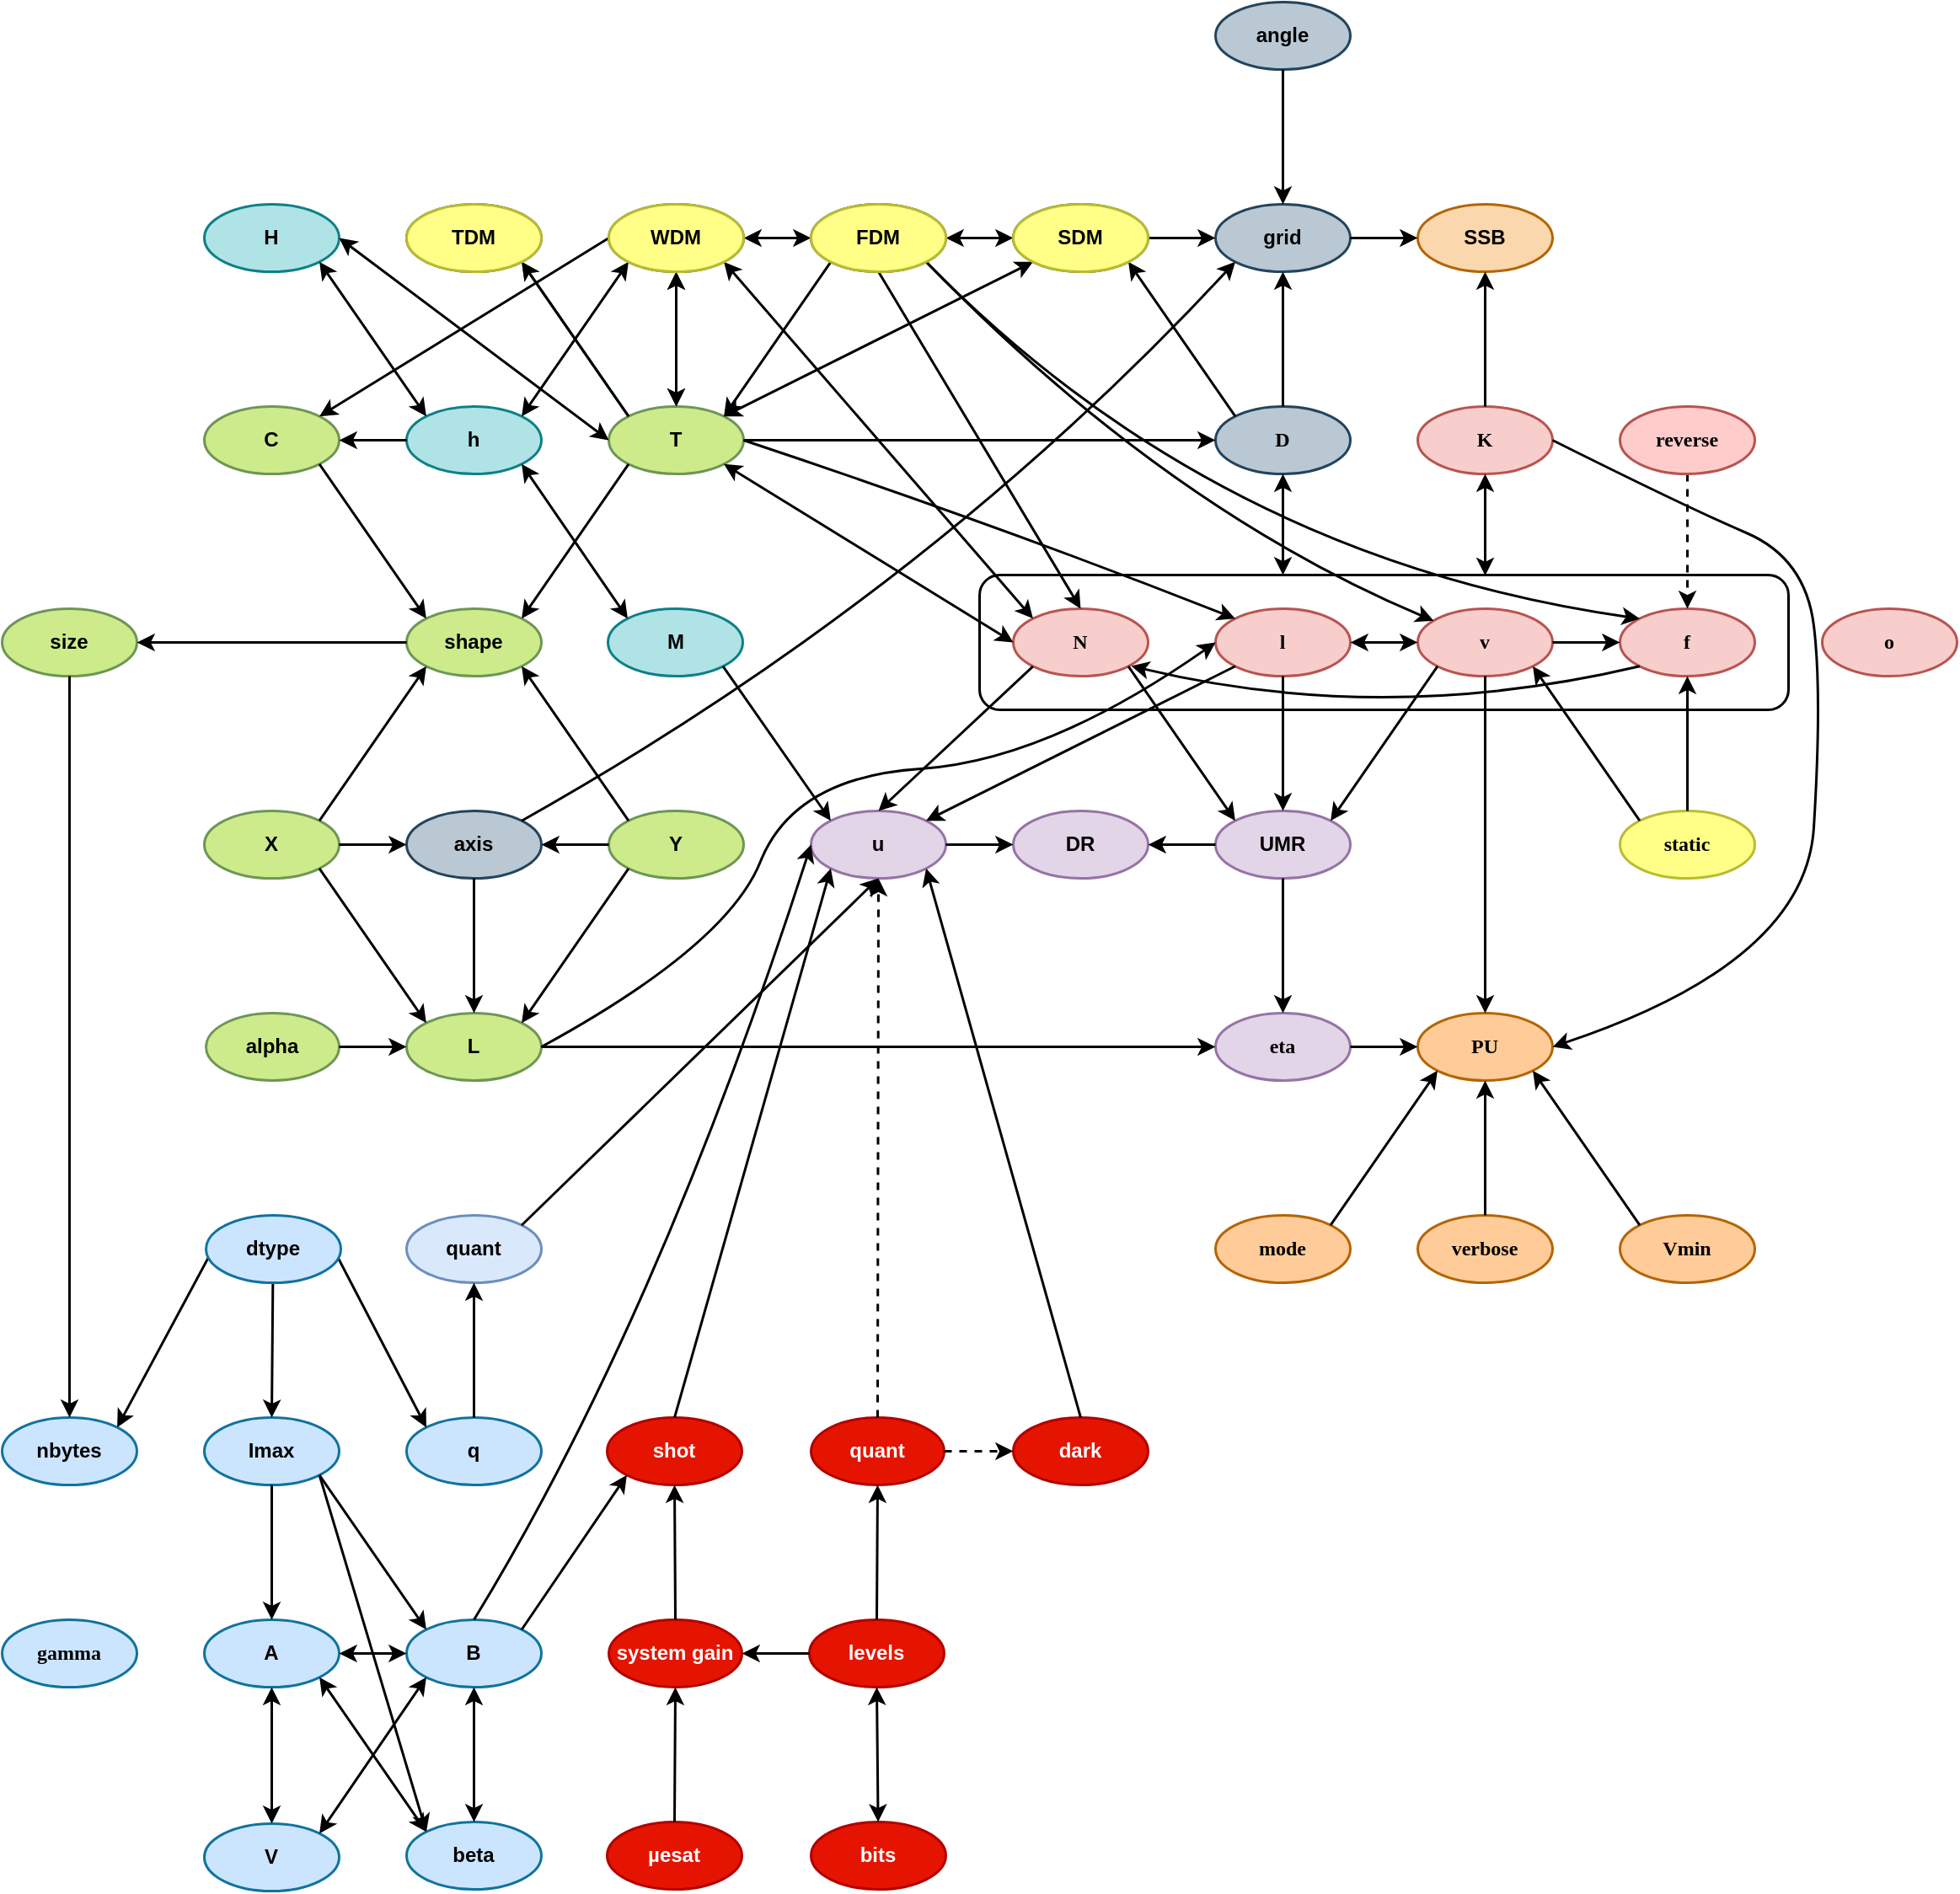 <mxfile version="20.8.16" type="device"><diagram name="Page-1" id="42789a77-a242-8287-6e28-9cd8cfd52e62"><mxGraphModel dx="2060" dy="1190" grid="1" gridSize="10" guides="1" tooltips="1" connect="1" arrows="1" fold="1" page="1" pageScale="1" pageWidth="1169" pageHeight="827" background="#FFFFFF" math="0" shadow="0"><root><mxCell id="0"/><mxCell id="1" parent="0"/><mxCell id="Fuf8ZG8SZwSjGpJqajnA-6" value="" style="rounded=1;whiteSpace=wrap;html=1;labelBackgroundColor=default;strokeWidth=1.5;" parent="1" vertex="1"><mxGeometry x="620" y="380" width="480" height="80" as="geometry"/></mxCell><mxCell id="1ea317790d2ca983-6" value="&lt;span&gt;o&lt;/span&gt;" style="ellipse;whiteSpace=wrap;html=1;rounded=0;shadow=0;comic=0;labelBackgroundColor=none;strokeWidth=1.5;fontFamily=Verdana;fontSize=12;align=center;fontStyle=1;fillColor=#f8cecc;strokeColor=#b85450;labelBorderColor=none;" parent="1" vertex="1"><mxGeometry x="1120" y="400" width="80" height="40" as="geometry"/></mxCell><mxCell id="1ea317790d2ca983-1" value="N" style="ellipse;whiteSpace=wrap;html=1;rounded=0;shadow=0;comic=0;labelBackgroundColor=none;strokeWidth=1.5;fontFamily=Verdana;fontSize=12;align=center;fontStyle=1;fillColor=#f8cecc;strokeColor=#b85450;labelBorderColor=none;" parent="1" vertex="1"><mxGeometry x="640" y="400" width="80" height="40" as="geometry"/></mxCell><mxCell id="1ea317790d2ca983-2" value="&lt;span&gt;K&lt;/span&gt;" style="ellipse;whiteSpace=wrap;html=1;rounded=0;shadow=0;comic=0;labelBackgroundColor=none;strokeWidth=1.5;fontFamily=Verdana;fontSize=12;align=center;fontStyle=1;fillColor=#f8cecc;strokeColor=#b85450;labelBorderColor=none;" parent="1" vertex="1"><mxGeometry x="880" y="280" width="80" height="40" as="geometry"/></mxCell><mxCell id="1ea317790d2ca983-3" value="&lt;span&gt;l&lt;/span&gt;" style="ellipse;whiteSpace=wrap;html=1;rounded=0;shadow=0;comic=0;labelBackgroundColor=none;strokeWidth=1.5;fontFamily=Verdana;fontSize=12;align=center;fontStyle=1;fillColor=#f8cecc;strokeColor=#b85450;labelBorderColor=none;" parent="1" vertex="1"><mxGeometry x="760" y="400" width="80" height="40" as="geometry"/></mxCell><mxCell id="1ea317790d2ca983-4" value="&lt;span&gt;v&lt;/span&gt;" style="ellipse;whiteSpace=wrap;html=1;rounded=0;shadow=0;comic=0;labelBackgroundColor=none;strokeWidth=1.5;fontFamily=Verdana;fontSize=12;align=center;fontStyle=1;fillColor=#f8cecc;strokeColor=#b85450;labelBorderColor=none;" parent="1" vertex="1"><mxGeometry x="880" y="400" width="80" height="40" as="geometry"/></mxCell><mxCell id="1ea317790d2ca983-5" value="&lt;span&gt;f&lt;/span&gt;" style="ellipse;whiteSpace=wrap;html=1;rounded=0;shadow=0;comic=0;labelBackgroundColor=none;strokeWidth=1.5;fontFamily=Verdana;fontSize=12;align=center;fontStyle=1;fillColor=#f8cecc;strokeColor=#b85450;labelBorderColor=none;" parent="1" vertex="1"><mxGeometry x="1000" y="400" width="80" height="40" as="geometry"/></mxCell><mxCell id="1ea317790d2ca983-7" value="&lt;span&gt;D&lt;/span&gt;" style="ellipse;whiteSpace=wrap;html=1;rounded=0;shadow=0;comic=0;labelBackgroundColor=none;strokeWidth=1.5;fontFamily=Verdana;fontSize=12;align=center;fontStyle=1;fillColor=#bac8d3;strokeColor=#23445D;labelBorderColor=none;" parent="1" vertex="1"><mxGeometry x="760" y="280" width="80" height="40" as="geometry"/></mxCell><mxCell id="1ea317790d2ca983-8" value="eta" style="ellipse;whiteSpace=wrap;html=1;rounded=0;shadow=0;comic=0;labelBackgroundColor=none;strokeWidth=1.5;fontFamily=Verdana;fontSize=12;align=center;fontStyle=1;fillColor=#e1d5e7;strokeColor=#9673a6;labelBorderColor=none;" parent="1" vertex="1"><mxGeometry x="760" y="640" width="80" height="40" as="geometry"/></mxCell><mxCell id="1ea317790d2ca983-10" value="&lt;span&gt;static&lt;/span&gt;" style="ellipse;whiteSpace=wrap;html=1;rounded=0;shadow=0;comic=0;labelBackgroundColor=none;strokeWidth=1.5;fontFamily=Verdana;fontSize=12;align=center;fontStyle=1;fillColor=#ffff88;strokeColor=#B8BD31;labelBorderColor=none;" parent="1" vertex="1"><mxGeometry x="1000" y="520" width="80" height="40" as="geometry"/></mxCell><mxCell id="1ea317790d2ca983-11" value="&lt;span&gt;PU&lt;br&gt;&lt;/span&gt;" style="ellipse;whiteSpace=wrap;html=1;rounded=0;shadow=0;comic=0;labelBackgroundColor=none;strokeWidth=1.5;fontFamily=Verdana;fontSize=12;align=center;fontStyle=1;fillColor=#ffcc99;strokeColor=#B46504;labelBorderColor=none;" parent="1" vertex="1"><mxGeometry x="880" y="640" width="80" height="40" as="geometry"/></mxCell><mxCell id="fu6DnhhA0FLCa2TkjUO7-2" value="UMR" style="ellipse;whiteSpace=wrap;html=1;fontStyle=1;fillColor=#e1d5e7;strokeColor=#9673a6;shadow=0;strokeWidth=1.5;labelBorderColor=none;" parent="1" vertex="1"><mxGeometry x="760" y="520" width="80" height="40" as="geometry"/></mxCell><mxCell id="fu6DnhhA0FLCa2TkjUO7-15" value="" style="endArrow=classic;html=1;rounded=1;exitX=0;exitY=1;exitDx=0;exitDy=0;entryX=1;entryY=0;entryDx=0;entryDy=0;fontStyle=1;shadow=0;strokeWidth=1.5;labelBorderColor=none;" parent="1" source="1ea317790d2ca983-4" target="fu6DnhhA0FLCa2TkjUO7-2" edge="1"><mxGeometry width="50" height="50" relative="1" as="geometry"><mxPoint x="950" y="460" as="sourcePoint"/><mxPoint x="1000" y="410" as="targetPoint"/></mxGeometry></mxCell><mxCell id="fu6DnhhA0FLCa2TkjUO7-16" value="" style="endArrow=classic;html=1;rounded=1;exitX=0.5;exitY=1;exitDx=0;exitDy=0;entryX=0.5;entryY=0;entryDx=0;entryDy=0;fontStyle=1;shadow=0;strokeWidth=1.5;labelBorderColor=none;" parent="1" source="1ea317790d2ca983-3" target="fu6DnhhA0FLCa2TkjUO7-2" edge="1"><mxGeometry width="50" height="50" relative="1" as="geometry"><mxPoint x="950" y="460" as="sourcePoint"/><mxPoint x="1000" y="410" as="targetPoint"/></mxGeometry></mxCell><mxCell id="fu6DnhhA0FLCa2TkjUO7-17" value="" style="endArrow=classic;html=1;rounded=1;exitX=1;exitY=1;exitDx=0;exitDy=0;entryX=0;entryY=0;entryDx=0;entryDy=0;fontStyle=1;shadow=0;strokeWidth=1.5;labelBorderColor=none;" parent="1" source="1ea317790d2ca983-1" target="fu6DnhhA0FLCa2TkjUO7-2" edge="1"><mxGeometry width="50" height="50" relative="1" as="geometry"><mxPoint x="950" y="460" as="sourcePoint"/><mxPoint x="1000" y="410" as="targetPoint"/></mxGeometry></mxCell><mxCell id="fu6DnhhA0FLCa2TkjUO7-18" value="" style="endArrow=classic;html=1;rounded=1;exitX=0.5;exitY=1;exitDx=0;exitDy=0;fontStyle=1;shadow=0;strokeWidth=1.5;labelBorderColor=none;" parent="1" source="fu6DnhhA0FLCa2TkjUO7-2" target="1ea317790d2ca983-8" edge="1"><mxGeometry width="50" height="50" relative="1" as="geometry"><mxPoint x="950" y="460" as="sourcePoint"/><mxPoint x="1000" y="410" as="targetPoint"/></mxGeometry></mxCell><mxCell id="fu6DnhhA0FLCa2TkjUO7-19" value="" style="endArrow=classic;html=1;rounded=1;exitX=0.5;exitY=1;exitDx=0;exitDy=0;entryX=0.5;entryY=0;entryDx=0;entryDy=0;fontStyle=1;shadow=0;strokeWidth=1.5;labelBorderColor=none;" parent="1" source="1ea317790d2ca983-4" target="1ea317790d2ca983-11" edge="1"><mxGeometry width="50" height="50" relative="1" as="geometry"><mxPoint x="950" y="460" as="sourcePoint"/><mxPoint x="1000" y="410" as="targetPoint"/></mxGeometry></mxCell><mxCell id="fu6DnhhA0FLCa2TkjUO7-20" value="" style="endArrow=classic;html=1;rounded=1;exitX=1;exitY=0.5;exitDx=0;exitDy=0;entryX=0;entryY=0.5;entryDx=0;entryDy=0;fontStyle=1;shadow=0;strokeWidth=1.5;labelBorderColor=none;" parent="1" source="1ea317790d2ca983-8" target="1ea317790d2ca983-11" edge="1"><mxGeometry width="50" height="50" relative="1" as="geometry"><mxPoint x="950" y="460" as="sourcePoint"/><mxPoint x="1000" y="410" as="targetPoint"/></mxGeometry></mxCell><mxCell id="fu6DnhhA0FLCa2TkjUO7-21" value="" style="endArrow=classic;startArrow=classic;html=1;rounded=1;exitX=1;exitY=0.5;exitDx=0;exitDy=0;fontStyle=1;shadow=0;strokeWidth=1.5;labelBorderColor=none;" parent="1" source="1ea317790d2ca983-3" edge="1"><mxGeometry width="50" height="50" relative="1" as="geometry"><mxPoint x="950" y="460" as="sourcePoint"/><mxPoint x="880" y="420" as="targetPoint"/></mxGeometry></mxCell><mxCell id="fu6DnhhA0FLCa2TkjUO7-22" value="" style="endArrow=classic;html=1;rounded=1;exitX=1;exitY=0.5;exitDx=0;exitDy=0;entryX=0;entryY=0.5;entryDx=0;entryDy=0;fontStyle=1;shadow=0;strokeWidth=1.5;labelBorderColor=none;" parent="1" source="1ea317790d2ca983-4" target="1ea317790d2ca983-5" edge="1"><mxGeometry width="50" height="50" relative="1" as="geometry"><mxPoint x="1010" y="590" as="sourcePoint"/><mxPoint x="1000" y="410" as="targetPoint"/></mxGeometry></mxCell><mxCell id="fu6DnhhA0FLCa2TkjUO7-24" value="" style="endArrow=classic;html=1;rounded=1;entryX=0.5;entryY=0;entryDx=0;entryDy=0;exitX=0.5;exitY=1;exitDx=0;exitDy=0;dashed=1;fontStyle=1;shadow=0;strokeWidth=1.5;labelBorderColor=none;" parent="1" target="1ea317790d2ca983-5" edge="1"><mxGeometry width="50" height="50" relative="1" as="geometry"><mxPoint x="1040" y="320" as="sourcePoint"/><mxPoint x="1000" y="410" as="targetPoint"/></mxGeometry></mxCell><mxCell id="fu6DnhhA0FLCa2TkjUO7-25" value="" style="endArrow=classic;html=1;rounded=1;entryX=1;entryY=1;entryDx=0;entryDy=0;exitX=0;exitY=0;exitDx=0;exitDy=0;fontStyle=1;shadow=0;strokeWidth=1.5;labelBorderColor=none;" parent="1" source="1ea317790d2ca983-10" target="1ea317790d2ca983-4" edge="1"><mxGeometry width="50" height="50" relative="1" as="geometry"><mxPoint x="980" y="520" as="sourcePoint"/><mxPoint x="1000" y="410" as="targetPoint"/></mxGeometry></mxCell><mxCell id="fu6DnhhA0FLCa2TkjUO7-26" value="" style="endArrow=classic;html=1;rounded=1;exitX=0.5;exitY=0;exitDx=0;exitDy=0;entryX=0.5;entryY=1;entryDx=0;entryDy=0;fontStyle=1;shadow=0;strokeWidth=1.5;labelBorderColor=none;" parent="1" source="1ea317790d2ca983-10" target="1ea317790d2ca983-5" edge="1"><mxGeometry width="50" height="50" relative="1" as="geometry"><mxPoint x="950" y="460" as="sourcePoint"/><mxPoint x="1000" y="410" as="targetPoint"/></mxGeometry></mxCell><mxCell id="fu6DnhhA0FLCa2TkjUO7-28" value="SSB" style="ellipse;whiteSpace=wrap;html=1;fontStyle=1;fillColor=#fad7ac;strokeColor=#b46504;shadow=0;strokeWidth=1.5;labelBorderColor=none;" parent="1" vertex="1"><mxGeometry x="880" y="160" width="80" height="40" as="geometry"/></mxCell><mxCell id="fu6DnhhA0FLCa2TkjUO7-29" value="grid" style="ellipse;whiteSpace=wrap;html=1;fontStyle=1;fillColor=#bac8d3;strokeColor=#23445D;shadow=0;strokeWidth=1.5;labelBorderColor=none;" parent="1" vertex="1"><mxGeometry x="760" y="160" width="80" height="40" as="geometry"/></mxCell><mxCell id="fu6DnhhA0FLCa2TkjUO7-30" value="" style="endArrow=classic;html=1;curved=1;exitX=1;exitY=0.5;exitDx=0;exitDy=0;entryX=0;entryY=0.5;entryDx=0;entryDy=0;fontStyle=1;shadow=0;strokeWidth=1.5;labelBorderColor=none;" parent="1" source="fu6DnhhA0FLCa2TkjUO7-29" target="fu6DnhhA0FLCa2TkjUO7-28" edge="1"><mxGeometry width="50" height="50" relative="1" as="geometry"><mxPoint x="950" y="380" as="sourcePoint"/><mxPoint x="1000" y="330" as="targetPoint"/></mxGeometry></mxCell><mxCell id="fu6DnhhA0FLCa2TkjUO7-31" value="" style="endArrow=classic;html=1;curved=1;exitX=0.5;exitY=0;exitDx=0;exitDy=0;entryX=0.5;entryY=1;entryDx=0;entryDy=0;fontStyle=1;shadow=0;strokeWidth=1.5;labelBorderColor=none;" parent="1" source="1ea317790d2ca983-2" target="fu6DnhhA0FLCa2TkjUO7-28" edge="1"><mxGeometry width="50" height="50" relative="1" as="geometry"><mxPoint x="950" y="380" as="sourcePoint"/><mxPoint x="1000" y="330" as="targetPoint"/></mxGeometry></mxCell><mxCell id="fu6DnhhA0FLCa2TkjUO7-32" value="" style="endArrow=classic;html=1;curved=1;exitX=0.5;exitY=0;exitDx=0;exitDy=0;fontStyle=1;shadow=0;strokeWidth=1.5;labelBorderColor=none;" parent="1" source="1ea317790d2ca983-7" target="fu6DnhhA0FLCa2TkjUO7-29" edge="1"><mxGeometry width="50" height="50" relative="1" as="geometry"><mxPoint x="950" y="380" as="sourcePoint"/><mxPoint x="1000" y="330" as="targetPoint"/></mxGeometry></mxCell><mxCell id="fu6DnhhA0FLCa2TkjUO7-33" value="angle" style="ellipse;whiteSpace=wrap;html=1;fontStyle=1;fillColor=#bac8d3;strokeColor=#23445D;shadow=0;strokeWidth=1.5;labelBorderColor=none;" parent="1" vertex="1"><mxGeometry x="760" y="40" width="80" height="40" as="geometry"/></mxCell><mxCell id="fu6DnhhA0FLCa2TkjUO7-34" value="" style="endArrow=classic;html=1;curved=1;exitX=0.5;exitY=1;exitDx=0;exitDy=0;entryX=0.5;entryY=0;entryDx=0;entryDy=0;fontStyle=1;shadow=0;strokeWidth=1.5;labelBorderColor=none;" parent="1" source="fu6DnhhA0FLCa2TkjUO7-33" target="fu6DnhhA0FLCa2TkjUO7-29" edge="1"><mxGeometry width="50" height="50" relative="1" as="geometry"><mxPoint x="950" y="340" as="sourcePoint"/><mxPoint x="1000" y="290" as="targetPoint"/></mxGeometry></mxCell><mxCell id="fu6DnhhA0FLCa2TkjUO7-35" value="TDM" style="ellipse;whiteSpace=wrap;html=1;fontStyle=1;fillColor=#ffff88;strokeColor=#36393d;shadow=0;strokeWidth=1.5;labelBorderColor=none;" parent="1" vertex="1"><mxGeometry x="280" y="160" width="80" height="40" as="geometry"/></mxCell><mxCell id="fu6DnhhA0FLCa2TkjUO7-36" value="WDM" style="ellipse;whiteSpace=wrap;html=1;fontStyle=1;fillColor=#ffff88;strokeColor=#36393d;shadow=0;strokeWidth=1.5;labelBorderColor=none;" parent="1" vertex="1"><mxGeometry x="400" y="160" width="80" height="40" as="geometry"/></mxCell><mxCell id="fu6DnhhA0FLCa2TkjUO7-37" value="FDM" style="ellipse;whiteSpace=wrap;html=1;fontStyle=1;fillColor=#ffff88;strokeColor=#36393d;shadow=0;strokeWidth=1.5;labelBorderColor=none;" parent="1" vertex="1"><mxGeometry x="520" y="160" width="80" height="40" as="geometry"/></mxCell><mxCell id="fu6DnhhA0FLCa2TkjUO7-38" value="SDM" style="ellipse;whiteSpace=wrap;html=1;fontStyle=1;fillColor=#ffff88;strokeColor=#36393d;shadow=0;strokeWidth=1.5;labelBorderColor=none;" parent="1" vertex="1"><mxGeometry x="640" y="160" width="80" height="40" as="geometry"/></mxCell><mxCell id="fu6DnhhA0FLCa2TkjUO7-39" value="" style="endArrow=classic;startArrow=classic;html=1;curved=1;exitX=1;exitY=0.5;exitDx=0;exitDy=0;entryX=0;entryY=0.5;entryDx=0;entryDy=0;fontStyle=1;shadow=0;strokeWidth=1.5;labelBorderColor=none;" parent="1" source="fu6DnhhA0FLCa2TkjUO7-36" target="fu6DnhhA0FLCa2TkjUO7-37" edge="1"><mxGeometry width="50" height="50" relative="1" as="geometry"><mxPoint x="950" y="460" as="sourcePoint"/><mxPoint x="1000" y="410" as="targetPoint"/></mxGeometry></mxCell><mxCell id="fu6DnhhA0FLCa2TkjUO7-40" value="" style="endArrow=classic;startArrow=classic;html=1;curved=1;exitX=1;exitY=0.5;exitDx=0;exitDy=0;entryX=0;entryY=0.5;entryDx=0;entryDy=0;fontStyle=1;shadow=0;strokeWidth=1.5;labelBorderColor=none;" parent="1" source="fu6DnhhA0FLCa2TkjUO7-37" target="fu6DnhhA0FLCa2TkjUO7-38" edge="1"><mxGeometry width="50" height="50" relative="1" as="geometry"><mxPoint x="950" y="460" as="sourcePoint"/><mxPoint x="1000" y="410" as="targetPoint"/></mxGeometry></mxCell><mxCell id="fu6DnhhA0FLCa2TkjUO7-41" value="" style="endArrow=classic;html=1;curved=1;exitX=1;exitY=0.5;exitDx=0;exitDy=0;entryX=0;entryY=0.5;entryDx=0;entryDy=0;fontStyle=1;shadow=0;strokeWidth=1.5;labelBorderColor=none;" parent="1" source="fu6DnhhA0FLCa2TkjUO7-38" target="fu6DnhhA0FLCa2TkjUO7-29" edge="1"><mxGeometry width="50" height="50" relative="1" as="geometry"><mxPoint x="950" y="340" as="sourcePoint"/><mxPoint x="1000" y="290" as="targetPoint"/></mxGeometry></mxCell><mxCell id="fu6DnhhA0FLCa2TkjUO7-42" value="" style="endArrow=classic;html=1;curved=1;exitX=0;exitY=0;exitDx=0;exitDy=0;entryX=1;entryY=1;entryDx=0;entryDy=0;fontStyle=1;shadow=0;strokeWidth=1.5;labelBorderColor=none;" parent="1" source="1ea317790d2ca983-7" target="fu6DnhhA0FLCa2TkjUO7-38" edge="1"><mxGeometry width="50" height="50" relative="1" as="geometry"><mxPoint x="950" y="340" as="sourcePoint"/><mxPoint x="1000" y="290" as="targetPoint"/></mxGeometry></mxCell><mxCell id="fu6DnhhA0FLCa2TkjUO7-43" value="shape" style="ellipse;whiteSpace=wrap;html=1;fontStyle=1;fillColor=#cdeb8b;strokeColor=#6D9656;shadow=0;strokeWidth=1.5;labelBorderColor=none;" parent="1" vertex="1"><mxGeometry x="280" y="400" width="80" height="40" as="geometry"/></mxCell><mxCell id="fu6DnhhA0FLCa2TkjUO7-44" value="T" style="ellipse;whiteSpace=wrap;html=1;fontStyle=1;fillColor=#cdeb8b;strokeColor=#6D9656;shadow=0;strokeWidth=1.5;labelBorderColor=none;" parent="1" vertex="1"><mxGeometry x="400" y="280" width="80" height="40" as="geometry"/></mxCell><mxCell id="fu6DnhhA0FLCa2TkjUO7-45" value="Y" style="ellipse;whiteSpace=wrap;html=1;fontStyle=1;fillColor=#cdeb8b;strokeColor=#6D9656;shadow=0;strokeWidth=1.5;labelBorderColor=none;" parent="1" vertex="1"><mxGeometry x="400" y="520" width="80" height="40" as="geometry"/></mxCell><mxCell id="fu6DnhhA0FLCa2TkjUO7-46" value="X" style="ellipse;whiteSpace=wrap;html=1;fontStyle=1;fillColor=#cdeb8b;strokeColor=#6D9656;shadow=0;strokeWidth=1.5;labelBorderColor=none;" parent="1" vertex="1"><mxGeometry x="160" y="520" width="80" height="40" as="geometry"/></mxCell><mxCell id="fu6DnhhA0FLCa2TkjUO7-47" value="C" style="ellipse;whiteSpace=wrap;html=1;fontStyle=1;fillColor=#cdeb8b;strokeColor=#6D9656;shadow=0;strokeWidth=1.5;labelBorderColor=none;" parent="1" vertex="1"><mxGeometry x="160" y="280" width="80" height="40" as="geometry"/></mxCell><mxCell id="fu6DnhhA0FLCa2TkjUO7-48" value="" style="endArrow=classic;html=1;curved=1;exitX=1;exitY=1;exitDx=0;exitDy=0;entryX=0;entryY=0;entryDx=0;entryDy=0;fontStyle=1;shadow=0;strokeWidth=1.5;labelBorderColor=none;" parent="1" source="fu6DnhhA0FLCa2TkjUO7-47" target="fu6DnhhA0FLCa2TkjUO7-43" edge="1"><mxGeometry width="50" height="50" relative="1" as="geometry"><mxPoint x="950" y="500" as="sourcePoint"/><mxPoint x="1000" y="450" as="targetPoint"/></mxGeometry></mxCell><mxCell id="fu6DnhhA0FLCa2TkjUO7-49" value="" style="endArrow=classic;html=1;curved=1;exitX=0;exitY=1;exitDx=0;exitDy=0;entryX=1;entryY=0;entryDx=0;entryDy=0;fontStyle=1;shadow=0;strokeWidth=1.5;labelBorderColor=none;" parent="1" source="fu6DnhhA0FLCa2TkjUO7-44" target="fu6DnhhA0FLCa2TkjUO7-43" edge="1"><mxGeometry width="50" height="50" relative="1" as="geometry"><mxPoint x="950" y="500" as="sourcePoint"/><mxPoint x="1000" y="450" as="targetPoint"/></mxGeometry></mxCell><mxCell id="fu6DnhhA0FLCa2TkjUO7-50" value="" style="endArrow=classic;html=1;curved=1;exitX=1;exitY=0;exitDx=0;exitDy=0;entryX=0;entryY=1;entryDx=0;entryDy=0;fontStyle=1;shadow=0;strokeWidth=1.5;labelBorderColor=none;" parent="1" source="fu6DnhhA0FLCa2TkjUO7-46" target="fu6DnhhA0FLCa2TkjUO7-43" edge="1"><mxGeometry width="50" height="50" relative="1" as="geometry"><mxPoint x="950" y="500" as="sourcePoint"/><mxPoint x="290" y="500" as="targetPoint"/></mxGeometry></mxCell><mxCell id="fu6DnhhA0FLCa2TkjUO7-51" value="" style="endArrow=classic;html=1;curved=1;exitX=0;exitY=0;exitDx=0;exitDy=0;entryX=1;entryY=1;entryDx=0;entryDy=0;fontStyle=1;shadow=0;strokeWidth=1.5;labelBorderColor=none;" parent="1" source="fu6DnhhA0FLCa2TkjUO7-45" target="fu6DnhhA0FLCa2TkjUO7-43" edge="1"><mxGeometry width="50" height="50" relative="1" as="geometry"><mxPoint x="950" y="500" as="sourcePoint"/><mxPoint x="1000" y="450" as="targetPoint"/></mxGeometry></mxCell><mxCell id="fu6DnhhA0FLCa2TkjUO7-52" value="size" style="ellipse;whiteSpace=wrap;html=1;fontStyle=1;fillColor=#cdeb8b;strokeColor=#6D9656;shadow=0;strokeWidth=1.5;labelBorderColor=none;" parent="1" vertex="1"><mxGeometry x="40" y="400" width="80" height="40" as="geometry"/></mxCell><mxCell id="fu6DnhhA0FLCa2TkjUO7-53" value="" style="endArrow=classic;html=1;curved=1;exitX=0;exitY=0.5;exitDx=0;exitDy=0;entryX=1;entryY=0.5;entryDx=0;entryDy=0;fontStyle=1;shadow=0;strokeWidth=1.5;labelBorderColor=none;" parent="1" source="fu6DnhhA0FLCa2TkjUO7-43" target="fu6DnhhA0FLCa2TkjUO7-52" edge="1"><mxGeometry width="50" height="50" relative="1" as="geometry"><mxPoint x="950" y="340" as="sourcePoint"/><mxPoint x="1000" y="290" as="targetPoint"/></mxGeometry></mxCell><mxCell id="fu6DnhhA0FLCa2TkjUO7-54" value="L" style="ellipse;whiteSpace=wrap;html=1;fontStyle=1;fillColor=#cdeb8b;strokeColor=#6D9656;shadow=0;strokeWidth=1.5;labelBorderColor=none;" parent="1" vertex="1"><mxGeometry x="280" y="640" width="80" height="40" as="geometry"/></mxCell><mxCell id="fu6DnhhA0FLCa2TkjUO7-55" value="" style="endArrow=classic;html=1;curved=1;exitX=1;exitY=1;exitDx=0;exitDy=0;entryX=0;entryY=0;entryDx=0;entryDy=0;fontStyle=1;shadow=0;strokeWidth=1.5;labelBorderColor=none;" parent="1" source="fu6DnhhA0FLCa2TkjUO7-46" target="fu6DnhhA0FLCa2TkjUO7-54" edge="1"><mxGeometry width="50" height="50" relative="1" as="geometry"><mxPoint x="950" y="520" as="sourcePoint"/><mxPoint x="1000" y="470" as="targetPoint"/></mxGeometry></mxCell><mxCell id="fu6DnhhA0FLCa2TkjUO7-56" value="" style="endArrow=classic;html=1;curved=1;exitX=0;exitY=1;exitDx=0;exitDy=0;entryX=1;entryY=0;entryDx=0;entryDy=0;fontStyle=1;shadow=0;strokeWidth=1.5;labelBorderColor=none;" parent="1" source="fu6DnhhA0FLCa2TkjUO7-45" target="fu6DnhhA0FLCa2TkjUO7-54" edge="1"><mxGeometry width="50" height="50" relative="1" as="geometry"><mxPoint x="950" y="520" as="sourcePoint"/><mxPoint x="1000" y="470" as="targetPoint"/></mxGeometry></mxCell><mxCell id="fu6DnhhA0FLCa2TkjUO7-57" value="" style="endArrow=classic;html=1;curved=1;exitX=1;exitY=0.5;exitDx=0;exitDy=0;entryX=0;entryY=0.5;entryDx=0;entryDy=0;fontStyle=1;shadow=0;strokeWidth=1.5;labelBorderColor=none;" parent="1" source="fu6DnhhA0FLCa2TkjUO7-54" target="1ea317790d2ca983-8" edge="1"><mxGeometry width="50" height="50" relative="1" as="geometry"><mxPoint x="950" y="520" as="sourcePoint"/><mxPoint x="1000" y="470" as="targetPoint"/><Array as="points"/></mxGeometry></mxCell><mxCell id="fu6DnhhA0FLCa2TkjUO7-58" value="u" style="ellipse;whiteSpace=wrap;html=1;fontStyle=1;fillColor=#e1d5e7;strokeColor=#9673a6;shadow=0;strokeWidth=1.5;labelBorderColor=none;" parent="1" vertex="1"><mxGeometry x="520" y="520" width="80" height="40" as="geometry"/></mxCell><mxCell id="fu6DnhhA0FLCa2TkjUO7-59" value="" style="endArrow=classic;html=1;curved=1;exitX=0;exitY=1;exitDx=0;exitDy=0;entryX=1;entryY=0;entryDx=0;entryDy=0;fontStyle=1;shadow=0;strokeWidth=1.5;labelBorderColor=none;" parent="1" source="1ea317790d2ca983-3" target="fu6DnhhA0FLCa2TkjUO7-58" edge="1"><mxGeometry width="50" height="50" relative="1" as="geometry"><mxPoint x="820" y="520" as="sourcePoint"/><mxPoint x="870" y="470" as="targetPoint"/></mxGeometry></mxCell><mxCell id="fu6DnhhA0FLCa2TkjUO7-60" value="" style="endArrow=classic;html=1;curved=1;exitX=0;exitY=1;exitDx=0;exitDy=0;entryX=0.5;entryY=0;entryDx=0;entryDy=0;fontStyle=1;shadow=0;strokeWidth=1.5;labelBorderColor=none;" parent="1" source="1ea317790d2ca983-1" target="fu6DnhhA0FLCa2TkjUO7-58" edge="1"><mxGeometry width="50" height="50" relative="1" as="geometry"><mxPoint x="820" y="520" as="sourcePoint"/><mxPoint x="870" y="470" as="targetPoint"/></mxGeometry></mxCell><mxCell id="fu6DnhhA0FLCa2TkjUO7-61" value="DR" style="ellipse;whiteSpace=wrap;html=1;fontStyle=1;fillColor=#e1d5e7;strokeColor=#9673a6;shadow=0;strokeWidth=1.5;labelBorderColor=none;" parent="1" vertex="1"><mxGeometry x="640" y="520" width="80" height="40" as="geometry"/></mxCell><mxCell id="fu6DnhhA0FLCa2TkjUO7-62" value="" style="endArrow=classic;html=1;curved=1;exitX=0;exitY=0.5;exitDx=0;exitDy=0;entryX=1;entryY=0.5;entryDx=0;entryDy=0;fontStyle=1;shadow=0;strokeWidth=1.5;labelBorderColor=none;" parent="1" source="fu6DnhhA0FLCa2TkjUO7-2" target="fu6DnhhA0FLCa2TkjUO7-61" edge="1"><mxGeometry width="50" height="50" relative="1" as="geometry"><mxPoint x="820" y="520" as="sourcePoint"/><mxPoint x="870" y="470" as="targetPoint"/></mxGeometry></mxCell><mxCell id="fu6DnhhA0FLCa2TkjUO7-63" value="" style="endArrow=classic;html=1;curved=1;exitX=1;exitY=0.5;exitDx=0;exitDy=0;entryX=0;entryY=0.5;entryDx=0;entryDy=0;fontStyle=1;shadow=0;strokeWidth=1.5;labelBorderColor=none;" parent="1" source="fu6DnhhA0FLCa2TkjUO7-58" target="fu6DnhhA0FLCa2TkjUO7-61" edge="1"><mxGeometry width="50" height="50" relative="1" as="geometry"><mxPoint x="820" y="520" as="sourcePoint"/><mxPoint x="870" y="470" as="targetPoint"/></mxGeometry></mxCell><mxCell id="fu6DnhhA0FLCa2TkjUO7-64" value="M" style="ellipse;whiteSpace=wrap;html=1;fontStyle=1;fillColor=#b0e3e6;strokeColor=#0e8088;shadow=0;strokeWidth=1.5;labelBorderColor=none;" parent="1" vertex="1"><mxGeometry x="399.5" y="400" width="80" height="40" as="geometry"/></mxCell><mxCell id="fu6DnhhA0FLCa2TkjUO7-69" value="" style="endArrow=classic;html=1;curved=1;exitX=1;exitY=1;exitDx=0;exitDy=0;entryX=0;entryY=0;entryDx=0;entryDy=0;fontStyle=1;shadow=0;strokeWidth=1.5;labelBorderColor=none;" parent="1" source="fu6DnhhA0FLCa2TkjUO7-64" target="fu6DnhhA0FLCa2TkjUO7-58" edge="1"><mxGeometry width="50" height="50" relative="1" as="geometry"><mxPoint x="820" y="520" as="sourcePoint"/><mxPoint x="870" y="470" as="targetPoint"/></mxGeometry></mxCell><mxCell id="fu6DnhhA0FLCa2TkjUO7-72" value="dark" style="ellipse;whiteSpace=wrap;html=1;fontStyle=1;fillColor=#e51400;strokeColor=#B20000;shadow=0;strokeWidth=1.5;labelBorderColor=none;fontColor=#ffffff;" parent="1" vertex="1"><mxGeometry x="640" y="880" width="80" height="40" as="geometry"/></mxCell><mxCell id="fu6DnhhA0FLCa2TkjUO7-73" value="quant" style="ellipse;whiteSpace=wrap;html=1;fontStyle=1;fillColor=#dae8fc;strokeColor=#6c8ebf;shadow=0;strokeWidth=1.5;labelBorderColor=none;" parent="1" vertex="1"><mxGeometry x="280" y="760" width="80" height="40" as="geometry"/></mxCell><mxCell id="fu6DnhhA0FLCa2TkjUO7-74" value="shot" style="ellipse;whiteSpace=wrap;html=1;fontStyle=1;fillColor=#e51400;strokeColor=#B20000;shadow=0;strokeWidth=1.5;labelBorderColor=none;fontColor=#ffffff;" parent="1" vertex="1"><mxGeometry x="399" y="880" width="80" height="40" as="geometry"/></mxCell><mxCell id="fu6DnhhA0FLCa2TkjUO7-75" value="" style="endArrow=classic;html=1;curved=1;exitX=0.5;exitY=0;exitDx=0;exitDy=0;entryX=0;entryY=1;entryDx=0;entryDy=0;fontStyle=1;shadow=0;strokeWidth=1.5;labelBorderColor=none;" parent="1" source="fu6DnhhA0FLCa2TkjUO7-74" target="fu6DnhhA0FLCa2TkjUO7-58" edge="1"><mxGeometry width="50" height="50" relative="1" as="geometry"><mxPoint x="820" y="520" as="sourcePoint"/><mxPoint x="870" y="470" as="targetPoint"/></mxGeometry></mxCell><mxCell id="fu6DnhhA0FLCa2TkjUO7-77" value="" style="endArrow=classic;html=1;curved=1;exitX=0.5;exitY=0;exitDx=0;exitDy=0;entryX=1;entryY=1;entryDx=0;entryDy=0;fontStyle=1;shadow=0;strokeWidth=1.5;labelBorderColor=none;" parent="1" source="fu6DnhhA0FLCa2TkjUO7-72" target="fu6DnhhA0FLCa2TkjUO7-58" edge="1"><mxGeometry width="50" height="50" relative="1" as="geometry"><mxPoint x="820" y="520" as="sourcePoint"/><mxPoint x="870" y="470" as="targetPoint"/></mxGeometry></mxCell><mxCell id="fu6DnhhA0FLCa2TkjUO7-78" value="" style="endArrow=classic;html=1;curved=1;exitX=1;exitY=0.5;exitDx=0;exitDy=0;entryX=0;entryY=0.5;entryDx=0;entryDy=0;fontStyle=1;shadow=0;strokeWidth=1.5;labelBorderColor=none;" parent="1" source="fu6DnhhA0FLCa2TkjUO7-44" target="1ea317790d2ca983-7" edge="1"><mxGeometry width="50" height="50" relative="1" as="geometry"><mxPoint x="820" y="520" as="sourcePoint"/><mxPoint x="870" y="470" as="targetPoint"/></mxGeometry></mxCell><mxCell id="fu6DnhhA0FLCa2TkjUO7-80" value="nbytes" style="ellipse;whiteSpace=wrap;html=1;fontStyle=1;fillColor=#cce5ff;strokeColor=#10739E;shadow=0;strokeWidth=1.5;labelBorderColor=none;" parent="1" vertex="1"><mxGeometry x="40" y="880" width="80" height="40" as="geometry"/></mxCell><mxCell id="fu6DnhhA0FLCa2TkjUO7-81" value="q" style="ellipse;whiteSpace=wrap;html=1;fontStyle=1;fillColor=#cce5ff;strokeColor=#10739E;shadow=0;strokeWidth=1.5;labelBorderColor=none;" parent="1" vertex="1"><mxGeometry x="280" y="880" width="80" height="40" as="geometry"/></mxCell><mxCell id="fu6DnhhA0FLCa2TkjUO7-82" value="Imax" style="ellipse;whiteSpace=wrap;html=1;fontStyle=1;fillColor=#cce5ff;strokeColor=#10739E;shadow=0;strokeWidth=1.5;labelBorderColor=none;" parent="1" vertex="1"><mxGeometry x="160" y="880" width="80" height="40" as="geometry"/></mxCell><mxCell id="fu6DnhhA0FLCa2TkjUO7-84" value="" style="endArrow=classic;html=1;curved=1;exitX=0.5;exitY=0;exitDx=0;exitDy=0;entryX=0.5;entryY=1;entryDx=0;entryDy=0;fontStyle=1;shadow=0;strokeWidth=1.5;labelBorderColor=none;" parent="1" source="fu6DnhhA0FLCa2TkjUO7-81" target="fu6DnhhA0FLCa2TkjUO7-73" edge="1"><mxGeometry width="50" height="50" relative="1" as="geometry"><mxPoint x="700" y="760" as="sourcePoint"/><mxPoint x="750" y="710" as="targetPoint"/></mxGeometry></mxCell><mxCell id="fu6DnhhA0FLCa2TkjUO7-85" value="" style="endArrow=classic;html=1;curved=1;exitX=1;exitY=0;exitDx=0;exitDy=0;entryX=0;entryY=0;entryDx=0;entryDy=0;fontStyle=1;shadow=0;strokeWidth=1.5;labelBorderColor=none;" parent="1" source="fu6DnhhA0FLCa2TkjUO7-79" target="fu6DnhhA0FLCa2TkjUO7-81" edge="1"><mxGeometry width="50" height="50" relative="1" as="geometry"><mxPoint x="820" y="740" as="sourcePoint"/><mxPoint x="870" y="690" as="targetPoint"/></mxGeometry></mxCell><mxCell id="fu6DnhhA0FLCa2TkjUO7-86" value="" style="endArrow=classic;html=1;curved=1;exitX=0.5;exitY=0;exitDx=0;exitDy=0;fontStyle=1;shadow=0;strokeWidth=1.5;labelBorderColor=none;fillColor=#cce5ff;strokeColor=#000000;entryX=0.5;entryY=0;entryDx=0;entryDy=0;" parent="1" source="fu6DnhhA0FLCa2TkjUO7-79" target="fu6DnhhA0FLCa2TkjUO7-82" edge="1"><mxGeometry width="50" height="50" relative="1" as="geometry"><mxPoint x="820" y="740" as="sourcePoint"/><mxPoint x="190" y="860" as="targetPoint"/></mxGeometry></mxCell><mxCell id="fu6DnhhA0FLCa2TkjUO7-87" value="" style="endArrow=classic;html=1;curved=1;exitX=0;exitY=0;exitDx=0;exitDy=0;entryX=1;entryY=0;entryDx=0;entryDy=0;fontStyle=1;shadow=0;strokeWidth=1.5;labelBorderColor=none;fillColor=#cce5ff;strokeColor=#000000;" parent="1" source="fu6DnhhA0FLCa2TkjUO7-79" target="fu6DnhhA0FLCa2TkjUO7-80" edge="1"><mxGeometry width="50" height="50" relative="1" as="geometry"><mxPoint x="820" y="740" as="sourcePoint"/><mxPoint x="870" y="690" as="targetPoint"/></mxGeometry></mxCell><mxCell id="fu6DnhhA0FLCa2TkjUO7-88" value="" style="endArrow=classic;html=1;curved=1;exitX=0.5;exitY=1;exitDx=0;exitDy=0;entryX=0.5;entryY=0;entryDx=0;entryDy=0;fontStyle=1;shadow=0;strokeWidth=1.5;labelBorderColor=none;" parent="1" source="fu6DnhhA0FLCa2TkjUO7-52" target="fu6DnhhA0FLCa2TkjUO7-80" edge="1"><mxGeometry width="50" height="50" relative="1" as="geometry"><mxPoint x="820" y="700" as="sourcePoint"/><mxPoint x="870" y="650" as="targetPoint"/></mxGeometry></mxCell><mxCell id="fu6DnhhA0FLCa2TkjUO7-89" value="A" style="ellipse;whiteSpace=wrap;html=1;fontStyle=1;fillColor=#cce5ff;strokeColor=#10739E;shadow=0;strokeWidth=1.5;labelBorderColor=none;" parent="1" vertex="1"><mxGeometry x="160" y="1000" width="80" height="40" as="geometry"/></mxCell><mxCell id="fu6DnhhA0FLCa2TkjUO7-90" value="B" style="ellipse;whiteSpace=wrap;html=1;fontStyle=1;fillColor=#cce5ff;strokeColor=#10739E;shadow=0;strokeWidth=1.5;labelBorderColor=none;" parent="1" vertex="1"><mxGeometry x="280" y="1000" width="80" height="40" as="geometry"/></mxCell><mxCell id="fu6DnhhA0FLCa2TkjUO7-91" value="V" style="ellipse;whiteSpace=wrap;html=1;fontStyle=1;fillColor=#cce5ff;strokeColor=#10739E;shadow=0;strokeWidth=1.5;labelBorderColor=none;" parent="1" vertex="1"><mxGeometry x="160" y="1121" width="80" height="40" as="geometry"/></mxCell><mxCell id="fu6DnhhA0FLCa2TkjUO7-92" value="" style="endArrow=classic;html=1;curved=1;exitX=0.5;exitY=0;exitDx=0;exitDy=0;entryX=0;entryY=0.5;entryDx=0;entryDy=0;fontStyle=1;shadow=0;strokeWidth=1.5;labelBorderColor=none;" parent="1" source="fu6DnhhA0FLCa2TkjUO7-90" target="fu6DnhhA0FLCa2TkjUO7-58" edge="1"><mxGeometry width="50" height="50" relative="1" as="geometry"><mxPoint x="820" y="700" as="sourcePoint"/><mxPoint x="870" y="650" as="targetPoint"/><Array as="points"><mxPoint x="430" y="820"/></Array></mxGeometry></mxCell><mxCell id="fu6DnhhA0FLCa2TkjUO7-94" value="" style="endArrow=classic;startArrow=classic;html=1;curved=1;exitX=0.5;exitY=0;exitDx=0;exitDy=0;entryX=0.5;entryY=1;entryDx=0;entryDy=0;fillColor=#008a00;strokeColor=#005700;fontStyle=1;shadow=0;strokeWidth=1.5;labelBorderColor=none;" parent="1" source="fu6DnhhA0FLCa2TkjUO7-44" target="fu6DnhhA0FLCa2TkjUO7-36" edge="1"><mxGeometry width="50" height="50" relative="1" as="geometry"><mxPoint x="820" y="610" as="sourcePoint"/><mxPoint x="870" y="560" as="targetPoint"/></mxGeometry></mxCell><mxCell id="fu6DnhhA0FLCa2TkjUO7-95" value="" style="endArrow=classic;startArrow=classic;html=1;curved=1;exitX=1;exitY=0;exitDx=0;exitDy=0;entryX=0;entryY=1;entryDx=0;entryDy=0;fillColor=#60a917;strokeColor=#000000;fontStyle=1;shadow=0;strokeWidth=1.5;labelBorderColor=none;" parent="1" source="fu6DnhhA0FLCa2TkjUO7-44" target="fu6DnhhA0FLCa2TkjUO7-38" edge="1"><mxGeometry width="50" height="50" relative="1" as="geometry"><mxPoint x="820" y="610" as="sourcePoint"/><mxPoint x="870" y="560" as="targetPoint"/></mxGeometry></mxCell><mxCell id="fu6DnhhA0FLCa2TkjUO7-96" value="" style="endArrow=classic;html=1;curved=1;exitX=0;exitY=1;exitDx=0;exitDy=0;entryX=1;entryY=0;entryDx=0;entryDy=0;fillColor=#008a00;strokeColor=#000000;fontStyle=1;shadow=0;strokeWidth=1.5;labelBorderColor=none;" parent="1" source="fu6DnhhA0FLCa2TkjUO7-37" target="fu6DnhhA0FLCa2TkjUO7-44" edge="1"><mxGeometry width="50" height="50" relative="1" as="geometry"><mxPoint x="820" y="610" as="sourcePoint"/><mxPoint x="870" y="560" as="targetPoint"/></mxGeometry></mxCell><mxCell id="fu6DnhhA0FLCa2TkjUO7-97" value="" style="endArrow=classic;html=1;curved=1;exitX=0.5;exitY=1;exitDx=0;exitDy=0;entryX=0.5;entryY=0;entryDx=0;entryDy=0;fontStyle=1;shadow=0;strokeWidth=1.5;labelBorderColor=none;" parent="1" source="fu6DnhhA0FLCa2TkjUO7-37" target="1ea317790d2ca983-1" edge="1"><mxGeometry width="50" height="50" relative="1" as="geometry"><mxPoint x="820" y="610" as="sourcePoint"/><mxPoint x="870" y="560" as="targetPoint"/></mxGeometry></mxCell><mxCell id="fu6DnhhA0FLCa2TkjUO7-98" value="" style="endArrow=classic;startArrow=classic;html=1;curved=1;exitX=1;exitY=1;exitDx=0;exitDy=0;entryX=0;entryY=0;entryDx=0;entryDy=0;fontStyle=1;shadow=0;strokeWidth=1.5;labelBorderColor=none;" parent="1" source="fu6DnhhA0FLCa2TkjUO7-36" target="1ea317790d2ca983-1" edge="1"><mxGeometry width="50" height="50" relative="1" as="geometry"><mxPoint x="820" y="610" as="sourcePoint"/><mxPoint x="870" y="560" as="targetPoint"/></mxGeometry></mxCell><mxCell id="fu6DnhhA0FLCa2TkjUO7-99" value="" style="endArrow=classic;startArrow=classic;html=1;curved=1;exitX=1;exitY=1;exitDx=0;exitDy=0;entryX=0;entryY=0.5;entryDx=0;entryDy=0;fontStyle=1;fillColor=#60a917;strokeColor=#000000;shadow=0;strokeWidth=1.5;labelBorderColor=none;" parent="1" source="fu6DnhhA0FLCa2TkjUO7-44" target="1ea317790d2ca983-1" edge="1"><mxGeometry width="50" height="50" relative="1" as="geometry"><mxPoint x="820" y="610" as="sourcePoint"/><mxPoint x="620" y="430" as="targetPoint"/></mxGeometry></mxCell><mxCell id="fu6DnhhA0FLCa2TkjUO7-100" value="" style="endArrow=classic;html=1;curved=1;exitX=1;exitY=1;exitDx=0;exitDy=0;fontStyle=1;shadow=0;strokeWidth=1.5;labelBorderColor=none;" parent="1" source="fu6DnhhA0FLCa2TkjUO7-37" target="1ea317790d2ca983-4" edge="1"><mxGeometry width="50" height="50" relative="1" as="geometry"><mxPoint x="820" y="610" as="sourcePoint"/><mxPoint x="870" y="560" as="targetPoint"/><Array as="points"><mxPoint x="730" y="340"/></Array></mxGeometry></mxCell><mxCell id="fu6DnhhA0FLCa2TkjUO7-101" value="" style="endArrow=classic;html=1;curved=1;exitX=1;exitY=0.5;exitDx=0;exitDy=0;entryX=0;entryY=0;entryDx=0;entryDy=0;fontStyle=1;shadow=0;strokeWidth=1.5;labelBorderColor=none;" parent="1" source="fu6DnhhA0FLCa2TkjUO7-44" target="1ea317790d2ca983-3" edge="1"><mxGeometry width="50" height="50" relative="1" as="geometry"><mxPoint x="820" y="610" as="sourcePoint"/><mxPoint x="870" y="560" as="targetPoint"/><Array as="points"><mxPoint x="630" y="350"/></Array></mxGeometry></mxCell><mxCell id="fu6DnhhA0FLCa2TkjUO7-102" value="" style="endArrow=classic;html=1;curved=1;exitX=1;exitY=0;exitDx=0;exitDy=0;entryX=0;entryY=1;entryDx=0;entryDy=0;fontStyle=1;shadow=0;strokeWidth=1.5;labelBorderColor=none;" parent="1" source="fu6DnhhA0FLCa2TkjUO7-90" target="fu6DnhhA0FLCa2TkjUO7-74" edge="1"><mxGeometry width="50" height="50" relative="1" as="geometry"><mxPoint x="700" y="850" as="sourcePoint"/><mxPoint x="750" y="800" as="targetPoint"/></mxGeometry></mxCell><mxCell id="fu6DnhhA0FLCa2TkjUO7-103" value="" style="endArrow=classic;html=1;curved=1;exitX=0.5;exitY=0;exitDx=0;exitDy=0;fontStyle=1;shadow=0;strokeWidth=1.5;labelBorderColor=none;fillColor=#cce5ff;strokeColor=#000000;startArrow=none;" parent="1" source="fu6DnhhA0FLCa2TkjUO7-79" edge="1"><mxGeometry width="50" height="50" relative="1" as="geometry"><mxPoint x="740" y="850" as="sourcePoint"/><mxPoint x="200" y="800" as="targetPoint"/></mxGeometry></mxCell><mxCell id="fu6DnhhA0FLCa2TkjUO7-104" value="" style="endArrow=classic;html=1;curved=1;exitX=1;exitY=1;exitDx=0;exitDy=0;fontStyle=1;shadow=0;strokeWidth=1.5;labelBorderColor=none;entryX=0;entryY=0;entryDx=0;entryDy=0;" parent="1" source="fu6DnhhA0FLCa2TkjUO7-82" target="fu6DnhhA0FLCa2TkjUO7-90" edge="1"><mxGeometry width="50" height="50" relative="1" as="geometry"><mxPoint x="740" y="850" as="sourcePoint"/><mxPoint x="280" y="980" as="targetPoint"/></mxGeometry></mxCell><mxCell id="fu6DnhhA0FLCa2TkjUO7-105" value="" style="endArrow=classic;startArrow=classic;html=1;curved=1;exitX=1;exitY=0.5;exitDx=0;exitDy=0;entryX=0;entryY=0.5;entryDx=0;entryDy=0;fontStyle=1;shadow=0;strokeWidth=1.5;labelBorderColor=none;" parent="1" source="fu6DnhhA0FLCa2TkjUO7-89" target="fu6DnhhA0FLCa2TkjUO7-90" edge="1"><mxGeometry width="50" height="50" relative="1" as="geometry"><mxPoint x="740" y="1090" as="sourcePoint"/><mxPoint x="790" y="1040" as="targetPoint"/></mxGeometry></mxCell><mxCell id="fu6DnhhA0FLCa2TkjUO7-106" value="" style="endArrow=classic;startArrow=classic;html=1;curved=1;exitX=1;exitY=0;exitDx=0;exitDy=0;entryX=0;entryY=1;entryDx=0;entryDy=0;fontStyle=1;shadow=0;strokeWidth=1.5;labelBorderColor=none;" parent="1" source="fu6DnhhA0FLCa2TkjUO7-91" target="fu6DnhhA0FLCa2TkjUO7-90" edge="1"><mxGeometry width="50" height="50" relative="1" as="geometry"><mxPoint x="730" y="1240" as="sourcePoint"/><mxPoint x="780" y="1190" as="targetPoint"/></mxGeometry></mxCell><mxCell id="fu6DnhhA0FLCa2TkjUO7-107" value="" style="endArrow=classic;startArrow=classic;html=1;curved=1;fontStyle=1;shadow=0;strokeWidth=1.5;labelBorderColor=none;fillColor=#cce5ff;strokeColor=#000000;entryX=0.5;entryY=1;entryDx=0;entryDy=0;exitX=0.5;exitY=0;exitDx=0;exitDy=0;" parent="1" source="fu6DnhhA0FLCa2TkjUO7-91" target="fu6DnhhA0FLCa2TkjUO7-89" edge="1"><mxGeometry width="50" height="50" relative="1" as="geometry"><mxPoint x="150" y="1121" as="sourcePoint"/><mxPoint x="150" y="1041" as="targetPoint"/></mxGeometry></mxCell><mxCell id="fu6DnhhA0FLCa2TkjUO7-108" value="axis" style="ellipse;whiteSpace=wrap;html=1;fontStyle=1;fillColor=#bac8d3;strokeColor=#23445D;shadow=0;strokeWidth=1.5;labelBorderColor=none;" parent="1" vertex="1"><mxGeometry x="280" y="520" width="80" height="40" as="geometry"/></mxCell><mxCell id="fu6DnhhA0FLCa2TkjUO7-109" value="" style="endArrow=classic;html=1;curved=1;exitX=1;exitY=0.5;exitDx=0;exitDy=0;entryX=0;entryY=0.5;entryDx=0;entryDy=0;fontStyle=1;shadow=0;strokeWidth=1.5;labelBorderColor=none;" parent="1" source="fu6DnhhA0FLCa2TkjUO7-46" target="fu6DnhhA0FLCa2TkjUO7-108" edge="1"><mxGeometry width="50" height="50" relative="1" as="geometry"><mxPoint x="610" y="730" as="sourcePoint"/><mxPoint x="660" y="680" as="targetPoint"/></mxGeometry></mxCell><mxCell id="fu6DnhhA0FLCa2TkjUO7-110" value="" style="endArrow=classic;html=1;curved=1;exitX=0;exitY=0.5;exitDx=0;exitDy=0;fontStyle=1;shadow=0;strokeWidth=1.5;labelBorderColor=none;" parent="1" source="fu6DnhhA0FLCa2TkjUO7-45" edge="1"><mxGeometry width="50" height="50" relative="1" as="geometry"><mxPoint x="250" y="550" as="sourcePoint"/><mxPoint x="360" y="540" as="targetPoint"/></mxGeometry></mxCell><mxCell id="fu6DnhhA0FLCa2TkjUO7-111" value="" style="endArrow=classic;html=1;curved=1;exitX=0.5;exitY=1;exitDx=0;exitDy=0;entryX=0.5;entryY=0;entryDx=0;entryDy=0;fontStyle=1;shadow=0;strokeWidth=1.5;labelBorderColor=none;" parent="1" source="fu6DnhhA0FLCa2TkjUO7-108" target="fu6DnhhA0FLCa2TkjUO7-54" edge="1"><mxGeometry width="50" height="50" relative="1" as="geometry"><mxPoint x="610" y="730" as="sourcePoint"/><mxPoint x="660" y="680" as="targetPoint"/></mxGeometry></mxCell><mxCell id="fu6DnhhA0FLCa2TkjUO7-112" value="h" style="ellipse;whiteSpace=wrap;html=1;fontStyle=1;fillColor=#b0e3e6;strokeColor=#0e8088;shadow=0;strokeWidth=1.5;labelBorderColor=none;" parent="1" vertex="1"><mxGeometry x="280" y="280" width="80" height="40" as="geometry"/></mxCell><mxCell id="fu6DnhhA0FLCa2TkjUO7-113" value="H" style="ellipse;whiteSpace=wrap;html=1;fontStyle=1;fillColor=#b0e3e6;strokeColor=#0e8088;shadow=0;strokeWidth=1.5;labelBorderColor=none;" parent="1" vertex="1"><mxGeometry x="160" y="160" width="80" height="40" as="geometry"/></mxCell><mxCell id="fu6DnhhA0FLCa2TkjUO7-114" value="" style="endArrow=classic;startArrow=classic;html=1;curved=1;exitX=1;exitY=1;exitDx=0;exitDy=0;entryX=0;entryY=0;entryDx=0;entryDy=0;fontStyle=1;shadow=0;strokeWidth=1.5;labelBorderColor=none;" parent="1" source="fu6DnhhA0FLCa2TkjUO7-113" target="fu6DnhhA0FLCa2TkjUO7-112" edge="1"><mxGeometry width="50" height="50" relative="1" as="geometry"><mxPoint x="610" y="550" as="sourcePoint"/><mxPoint x="660" y="500" as="targetPoint"/></mxGeometry></mxCell><mxCell id="fu6DnhhA0FLCa2TkjUO7-115" value="" style="endArrow=classic;startArrow=classic;html=1;curved=1;exitX=1;exitY=1;exitDx=0;exitDy=0;entryX=0;entryY=0;entryDx=0;entryDy=0;fontStyle=1;shadow=0;strokeWidth=1.5;labelBorderColor=none;" parent="1" source="fu6DnhhA0FLCa2TkjUO7-112" target="fu6DnhhA0FLCa2TkjUO7-64" edge="1"><mxGeometry width="50" height="50" relative="1" as="geometry"><mxPoint x="336.564" y="374.142" as="sourcePoint"/><mxPoint x="399.996" y="465.858" as="targetPoint"/></mxGeometry></mxCell><mxCell id="fu6DnhhA0FLCa2TkjUO7-116" value="" style="endArrow=classic;html=1;curved=1;exitX=0;exitY=0.5;exitDx=0;exitDy=0;entryX=1;entryY=0.5;entryDx=0;entryDy=0;fontStyle=1;shadow=0;strokeWidth=1.5;labelBorderColor=none;" parent="1" source="fu6DnhhA0FLCa2TkjUO7-112" target="fu6DnhhA0FLCa2TkjUO7-47" edge="1"><mxGeometry width="50" height="50" relative="1" as="geometry"><mxPoint x="610" y="550" as="sourcePoint"/><mxPoint x="660" y="500" as="targetPoint"/></mxGeometry></mxCell><mxCell id="fu6DnhhA0FLCa2TkjUO7-117" value="" style="endArrow=classic;startArrow=classic;html=1;curved=1;exitX=1;exitY=0;exitDx=0;exitDy=0;entryX=0;entryY=1;entryDx=0;entryDy=0;fontStyle=1;shadow=0;strokeWidth=1.5;labelBorderColor=none;" parent="1" source="fu6DnhhA0FLCa2TkjUO7-112" target="fu6DnhhA0FLCa2TkjUO7-36" edge="1"><mxGeometry width="50" height="50" relative="1" as="geometry"><mxPoint x="610" y="550" as="sourcePoint"/><mxPoint x="660" y="500" as="targetPoint"/></mxGeometry></mxCell><mxCell id="fu6DnhhA0FLCa2TkjUO7-118" value="" style="endArrow=classic;startArrow=classic;html=1;curved=1;exitX=1;exitY=0.5;exitDx=0;exitDy=0;entryX=0;entryY=0.5;entryDx=0;entryDy=0;fontStyle=1;shadow=0;strokeWidth=1.5;labelBorderColor=none;" parent="1" source="fu6DnhhA0FLCa2TkjUO7-113" target="fu6DnhhA0FLCa2TkjUO7-44" edge="1"><mxGeometry width="50" height="50" relative="1" as="geometry"><mxPoint x="610" y="550" as="sourcePoint"/><mxPoint x="660" y="500" as="targetPoint"/></mxGeometry></mxCell><mxCell id="fu6DnhhA0FLCa2TkjUO7-119" value="" style="endArrow=classic;html=1;curved=1;exitX=0;exitY=0.5;exitDx=0;exitDy=0;entryX=1;entryY=0;entryDx=0;entryDy=0;fontStyle=1;shadow=0;strokeWidth=1.5;labelBorderColor=none;" parent="1" source="fu6DnhhA0FLCa2TkjUO7-36" target="fu6DnhhA0FLCa2TkjUO7-47" edge="1"><mxGeometry width="50" height="50" relative="1" as="geometry"><mxPoint x="610" y="550" as="sourcePoint"/><mxPoint x="660" y="500" as="targetPoint"/></mxGeometry></mxCell><mxCell id="fu6DnhhA0FLCa2TkjUO7-120" value="" style="endArrow=classic;html=1;curved=1;exitX=0;exitY=0;exitDx=0;exitDy=0;entryX=1;entryY=1;entryDx=0;entryDy=0;fillColor=#008a00;strokeColor=#005700;fontStyle=1;shadow=0;strokeWidth=1.5;labelBorderColor=none;" parent="1" source="fu6DnhhA0FLCa2TkjUO7-44" target="fu6DnhhA0FLCa2TkjUO7-35" edge="1"><mxGeometry width="50" height="50" relative="1" as="geometry"><mxPoint x="610" y="550" as="sourcePoint"/><mxPoint x="660" y="500" as="targetPoint"/></mxGeometry></mxCell><mxCell id="fu6DnhhA0FLCa2TkjUO7-122" value="" style="endArrow=classic;html=1;curved=1;exitX=0;exitY=1;exitDx=0;exitDy=0;fontStyle=1;shadow=0;strokeWidth=1.5;labelBorderColor=none;" parent="1" source="1ea317790d2ca983-5" edge="1"><mxGeometry width="50" height="50" relative="1" as="geometry"><mxPoint x="610" y="550" as="sourcePoint"/><mxPoint x="710" y="434" as="targetPoint"/><Array as="points"><mxPoint x="860" y="470"/></Array></mxGeometry></mxCell><mxCell id="fu6DnhhA0FLCa2TkjUO7-123" value="" style="endArrow=classic;html=1;curved=1;exitX=1;exitY=1;exitDx=0;exitDy=0;entryX=0;entryY=0;entryDx=0;entryDy=0;fontStyle=1;shadow=0;strokeWidth=1.5;labelBorderColor=none;" parent="1" source="fu6DnhhA0FLCa2TkjUO7-37" target="1ea317790d2ca983-5" edge="1"><mxGeometry width="50" height="50" relative="1" as="geometry"><mxPoint x="610" y="550" as="sourcePoint"/><mxPoint x="660" y="500" as="targetPoint"/><Array as="points"><mxPoint x="760" y="370"/></Array></mxGeometry></mxCell><mxCell id="fu6DnhhA0FLCa2TkjUO7-124" value="" style="endArrow=classic;html=1;curved=1;exitX=1;exitY=0.5;exitDx=0;exitDy=0;entryX=1;entryY=0.5;entryDx=0;entryDy=0;fontStyle=1;shadow=0;strokeWidth=1.5;labelBorderColor=none;" parent="1" source="1ea317790d2ca983-2" target="1ea317790d2ca983-11" edge="1"><mxGeometry width="50" height="50" relative="1" as="geometry"><mxPoint x="610" y="550" as="sourcePoint"/><mxPoint x="660" y="500" as="targetPoint"/><Array as="points"><mxPoint x="1040" y="340"/><mxPoint x="1110" y="370"/><mxPoint x="1120" y="450"/><mxPoint x="1110" y="610"/></Array></mxGeometry></mxCell><mxCell id="fu6DnhhA0FLCa2TkjUO7-125" value="&lt;span&gt;gamma&lt;/span&gt;" style="ellipse;whiteSpace=wrap;html=1;rounded=0;shadow=0;comic=0;labelBackgroundColor=none;strokeWidth=1.5;fontFamily=Verdana;fontSize=12;align=center;fontStyle=1;fillColor=#cce5ff;strokeColor=#10739E;labelBorderColor=none;" parent="1" vertex="1"><mxGeometry x="40" y="1000" width="80" height="40" as="geometry"/></mxCell><mxCell id="fu6DnhhA0FLCa2TkjUO7-126" value="&lt;span&gt;verbose&lt;br&gt;&lt;/span&gt;" style="ellipse;whiteSpace=wrap;html=1;rounded=0;shadow=0;comic=0;labelBackgroundColor=none;strokeWidth=1.5;fontFamily=Verdana;fontSize=12;align=center;fontStyle=1;fillColor=#ffcc99;strokeColor=#B46504;labelBorderColor=none;" parent="1" vertex="1"><mxGeometry x="880" y="760" width="80" height="40" as="geometry"/></mxCell><mxCell id="fu6DnhhA0FLCa2TkjUO7-127" value="&lt;span&gt;mode&lt;/span&gt;" style="ellipse;whiteSpace=wrap;html=1;rounded=0;shadow=0;comic=0;labelBackgroundColor=none;strokeWidth=1.5;fontFamily=Verdana;fontSize=12;align=center;fontStyle=1;fillColor=#ffcc99;strokeColor=#B46504;labelBorderColor=none;" parent="1" vertex="1"><mxGeometry x="760" y="760" width="80" height="40" as="geometry"/></mxCell><mxCell id="fu6DnhhA0FLCa2TkjUO7-128" value="&lt;span&gt;Vmin&lt;/span&gt;" style="ellipse;whiteSpace=wrap;html=1;rounded=0;shadow=0;comic=0;labelBackgroundColor=none;strokeWidth=1.5;fontFamily=Verdana;fontSize=12;align=center;fontStyle=1;fillColor=#ffcc99;strokeColor=#B46504;labelBorderColor=none;" parent="1" vertex="1"><mxGeometry x="1000" y="760" width="80" height="40" as="geometry"/></mxCell><mxCell id="fu6DnhhA0FLCa2TkjUO7-129" value="" style="endArrow=classic;html=1;curved=1;exitX=0;exitY=0;exitDx=0;exitDy=0;entryX=1;entryY=1;entryDx=0;entryDy=0;fontStyle=1;shadow=0;strokeWidth=1.5;labelBorderColor=none;" parent="1" source="fu6DnhhA0FLCa2TkjUO7-128" target="1ea317790d2ca983-11" edge="1"><mxGeometry width="50" height="50" relative="1" as="geometry"><mxPoint x="610" y="890" as="sourcePoint"/><mxPoint x="660" y="840" as="targetPoint"/></mxGeometry></mxCell><mxCell id="fu6DnhhA0FLCa2TkjUO7-130" value="" style="endArrow=classic;html=1;curved=1;entryX=0.5;entryY=1;entryDx=0;entryDy=0;fontStyle=1;shadow=0;strokeWidth=1.5;labelBorderColor=none;" parent="1" source="fu6DnhhA0FLCa2TkjUO7-126" target="1ea317790d2ca983-11" edge="1"><mxGeometry width="50" height="50" relative="1" as="geometry"><mxPoint x="810" y="1010" as="sourcePoint"/><mxPoint x="901.716" y="684.142" as="targetPoint"/></mxGeometry></mxCell><mxCell id="fu6DnhhA0FLCa2TkjUO7-131" value="" style="endArrow=classic;html=1;curved=1;exitX=1;exitY=0;exitDx=0;exitDy=0;entryX=0;entryY=1;entryDx=0;entryDy=0;fontStyle=1;shadow=0;strokeWidth=1.5;labelBorderColor=none;" parent="1" source="fu6DnhhA0FLCa2TkjUO7-127" target="1ea317790d2ca983-11" edge="1"><mxGeometry width="50" height="50" relative="1" as="geometry"><mxPoint x="820" y="1020" as="sourcePoint"/><mxPoint x="911.716" y="694.142" as="targetPoint"/></mxGeometry></mxCell><mxCell id="fu6DnhhA0FLCa2TkjUO7-132" value="" style="endArrow=classic;html=1;curved=1;exitX=0;exitY=0;exitDx=0;exitDy=0;entryX=1;entryY=1;entryDx=0;entryDy=0;fillColor=#60a917;strokeColor=#000000;fontStyle=1;shadow=0;strokeWidth=1.5;labelBorderColor=none;" parent="1" edge="1"><mxGeometry width="50" height="50" relative="1" as="geometry"><mxPoint x="411.716" y="285.858" as="sourcePoint"/><mxPoint x="348.284" y="194.142" as="targetPoint"/></mxGeometry></mxCell><mxCell id="fu6DnhhA0FLCa2TkjUO7-133" value="" style="endArrow=classic;startArrow=classic;html=1;curved=1;exitX=0.5;exitY=0;exitDx=0;exitDy=0;entryX=0.5;entryY=1;entryDx=0;entryDy=0;fillColor=#60a917;strokeColor=#000000;fontStyle=1;shadow=0;strokeWidth=1.5;labelBorderColor=none;" parent="1" edge="1"><mxGeometry width="50" height="50" relative="1" as="geometry"><mxPoint x="440" y="280" as="sourcePoint"/><mxPoint x="440" y="200" as="targetPoint"/></mxGeometry></mxCell><mxCell id="fu6DnhhA0FLCa2TkjUO7-140" value="" style="endArrow=classic;html=1;strokeColor=#000000;curved=1;exitX=1;exitY=0;exitDx=0;exitDy=0;entryX=0;entryY=1;entryDx=0;entryDy=0;shadow=0;strokeWidth=1.5;labelBorderColor=none;" parent="1" source="fu6DnhhA0FLCa2TkjUO7-108" target="fu6DnhhA0FLCa2TkjUO7-29" edge="1"><mxGeometry width="50" height="50" relative="1" as="geometry"><mxPoint x="610" y="620" as="sourcePoint"/><mxPoint x="660" y="570" as="targetPoint"/><Array as="points"><mxPoint x="590" y="390"/></Array></mxGeometry></mxCell><mxCell id="fu6DnhhA0FLCa2TkjUO7-141" value="&lt;span&gt;reverse&lt;/span&gt;" style="ellipse;whiteSpace=wrap;html=1;rounded=0;shadow=0;comic=0;labelBackgroundColor=none;strokeWidth=1.5;fontFamily=Verdana;fontSize=12;align=center;fontStyle=1;fillColor=#ffcccc;strokeColor=#B85450;labelBorderColor=none;fillStyle=auto;" parent="1" vertex="1"><mxGeometry x="1000" y="280" width="80" height="40" as="geometry"/></mxCell><mxCell id="-U4c4mzikrt07b-9Fx1a-13" value="TDM" style="ellipse;whiteSpace=wrap;html=1;fontStyle=1;shadow=0;strokeWidth=1.5;labelBorderColor=none;fillColor=#ffff88;strokeColor=#B8BD31;" parent="1" vertex="1"><mxGeometry x="280" y="160" width="80" height="40" as="geometry"/></mxCell><mxCell id="-U4c4mzikrt07b-9Fx1a-14" value="WDM" style="ellipse;whiteSpace=wrap;html=1;fontStyle=1;shadow=0;strokeWidth=1.5;labelBorderColor=none;fillColor=#ffff88;strokeColor=#B8BD31;" parent="1" vertex="1"><mxGeometry x="400" y="160" width="80" height="40" as="geometry"/></mxCell><mxCell id="-U4c4mzikrt07b-9Fx1a-15" value="FDM" style="ellipse;whiteSpace=wrap;html=1;fontStyle=1;shadow=0;strokeWidth=1.5;labelBorderColor=none;fillColor=#ffff88;strokeColor=#B8BD31;" parent="1" vertex="1"><mxGeometry x="520" y="160" width="80" height="40" as="geometry"/></mxCell><mxCell id="-U4c4mzikrt07b-9Fx1a-16" value="SDM" style="ellipse;whiteSpace=wrap;html=1;fontStyle=1;shadow=0;strokeWidth=1.5;labelBorderColor=none;fillColor=#ffff88;strokeColor=#B8BD31;" parent="1" vertex="1"><mxGeometry x="640" y="160" width="80" height="40" as="geometry"/></mxCell><mxCell id="SlHEQyRQC1eyp0k5k00A-1" value="&lt;b&gt;alpha&lt;/b&gt;" style="ellipse;whiteSpace=wrap;html=1;fillColor=#cdeb8b;strokeColor=#6D9656;strokeWidth=1.5;" parent="1" vertex="1"><mxGeometry x="161" y="640" width="79" height="40" as="geometry"/></mxCell><mxCell id="SlHEQyRQC1eyp0k5k00A-3" value="&lt;span&gt;system gain&lt;/span&gt;" style="ellipse;whiteSpace=wrap;html=1;fillColor=#e51400;strokeColor=#B20000;fontColor=#ffffff;fontStyle=1;strokeWidth=1.5;" parent="1" vertex="1"><mxGeometry x="400" y="1000" width="79" height="40" as="geometry"/></mxCell><mxCell id="SlHEQyRQC1eyp0k5k00A-4" value="" style="endArrow=classic;html=1;rounded=0;exitX=0.5;exitY=0;exitDx=0;exitDy=0;entryX=0.5;entryY=1;entryDx=0;entryDy=0;fontStyle=1;strokeWidth=1.5;" parent="1" source="SlHEQyRQC1eyp0k5k00A-3" target="fu6DnhhA0FLCa2TkjUO7-74" edge="1"><mxGeometry width="50" height="50" relative="1" as="geometry"><mxPoint x="690" y="490" as="sourcePoint"/><mxPoint x="740" y="440" as="targetPoint"/></mxGeometry></mxCell><mxCell id="00o0YvFrhDCqoFfOaT8_-1" value="µesat" style="ellipse;whiteSpace=wrap;html=1;fillColor=#e51400;fontColor=#ffffff;strokeColor=#B20000;fontStyle=1;strokeWidth=1.5;" parent="1" vertex="1"><mxGeometry x="399" y="1120" width="80" height="40" as="geometry"/></mxCell><mxCell id="00o0YvFrhDCqoFfOaT8_-2" value="bits" style="ellipse;whiteSpace=wrap;html=1;fillColor=#e51400;fontColor=#ffffff;strokeColor=#B20000;fontStyle=1;strokeWidth=1.5;" parent="1" vertex="1"><mxGeometry x="520" y="1120" width="80" height="40" as="geometry"/></mxCell><mxCell id="00o0YvFrhDCqoFfOaT8_-3" value="levels" style="ellipse;whiteSpace=wrap;html=1;fillColor=#e51400;fontColor=#ffffff;strokeColor=#B20000;fontStyle=1;strokeWidth=1.5;" parent="1" vertex="1"><mxGeometry x="519" y="1000" width="80" height="40" as="geometry"/></mxCell><mxCell id="00o0YvFrhDCqoFfOaT8_-4" value="" style="endArrow=classic;startArrow=classic;html=1;rounded=0;exitX=0.5;exitY=1;exitDx=0;exitDy=0;fontStyle=1;strokeWidth=1.5;" parent="1" source="00o0YvFrhDCqoFfOaT8_-3" target="00o0YvFrhDCqoFfOaT8_-2" edge="1"><mxGeometry width="50" height="50" relative="1" as="geometry"><mxPoint x="1140" y="910" as="sourcePoint"/><mxPoint x="1190" y="860" as="targetPoint"/></mxGeometry></mxCell><mxCell id="00o0YvFrhDCqoFfOaT8_-7" value="" style="endArrow=classic;html=1;rounded=0;fontStyle=1;exitX=0;exitY=0.5;exitDx=0;exitDy=0;entryX=1;entryY=0.5;entryDx=0;entryDy=0;strokeWidth=1.5;" parent="1" source="00o0YvFrhDCqoFfOaT8_-3" target="SlHEQyRQC1eyp0k5k00A-3" edge="1"><mxGeometry width="50" height="50" relative="1" as="geometry"><mxPoint x="1020" y="910" as="sourcePoint"/><mxPoint x="700" y="1040" as="targetPoint"/></mxGeometry></mxCell><mxCell id="00o0YvFrhDCqoFfOaT8_-8" value="" style="endArrow=classic;html=1;rounded=0;exitX=0.5;exitY=0;exitDx=0;exitDy=0;entryX=0.5;entryY=1;entryDx=0;entryDy=0;fontStyle=1;strokeWidth=1.5;" parent="1" source="00o0YvFrhDCqoFfOaT8_-1" target="SlHEQyRQC1eyp0k5k00A-3" edge="1"><mxGeometry width="50" height="50" relative="1" as="geometry"><mxPoint x="1020" y="910" as="sourcePoint"/><mxPoint x="1070" y="860" as="targetPoint"/></mxGeometry></mxCell><mxCell id="00o0YvFrhDCqoFfOaT8_-9" value="&lt;span&gt;quant&lt;/span&gt;" style="ellipse;whiteSpace=wrap;html=1;fillColor=#e51400;strokeColor=#B20000;fontColor=#ffffff;fontStyle=1;strokeWidth=1.5;" parent="1" vertex="1"><mxGeometry x="520" y="880" width="79" height="40" as="geometry"/></mxCell><mxCell id="00o0YvFrhDCqoFfOaT8_-10" value="" style="endArrow=classic;html=1;rounded=0;exitX=0.5;exitY=0;exitDx=0;exitDy=0;entryX=0.5;entryY=1;entryDx=0;entryDy=0;fontStyle=1;strokeWidth=1.5;" parent="1" source="00o0YvFrhDCqoFfOaT8_-3" target="00o0YvFrhDCqoFfOaT8_-9" edge="1"><mxGeometry width="50" height="50" relative="1" as="geometry"><mxPoint x="929" y="910" as="sourcePoint"/><mxPoint x="979" y="860" as="targetPoint"/></mxGeometry></mxCell><mxCell id="00o0YvFrhDCqoFfOaT8_-13" value="" style="endArrow=classic;html=1;rounded=0;exitX=1;exitY=0.5;exitDx=0;exitDy=0;entryX=0;entryY=0.5;entryDx=0;entryDy=0;strokeWidth=1.5;" parent="1" source="SlHEQyRQC1eyp0k5k00A-1" target="fu6DnhhA0FLCa2TkjUO7-54" edge="1"><mxGeometry width="50" height="50" relative="1" as="geometry"><mxPoint x="840" y="900" as="sourcePoint"/><mxPoint x="890" y="850" as="targetPoint"/></mxGeometry></mxCell><mxCell id="fu6DnhhA0FLCa2TkjUO7-79" value="dtype" style="ellipse;whiteSpace=wrap;html=1;fontStyle=1;fillColor=#cce5ff;strokeColor=#10739E;shadow=0;strokeWidth=1.5;labelBorderColor=none;" parent="1" vertex="1"><mxGeometry x="161" y="760" width="80" height="40" as="geometry"/></mxCell><mxCell id="SLUJQ0bN8KMdrqHrg2C1-2" value="" style="endArrow=classic;html=1;rounded=0;entryX=0.5;entryY=0;entryDx=0;entryDy=0;exitX=0.5;exitY=1;exitDx=0;exitDy=0;strokeWidth=1.5;" parent="1" source="fu6DnhhA0FLCa2TkjUO7-82" target="fu6DnhhA0FLCa2TkjUO7-89" edge="1"><mxGeometry width="50" height="50" relative="1" as="geometry"><mxPoint x="1020" y="910" as="sourcePoint"/><mxPoint x="1070" y="860" as="targetPoint"/></mxGeometry></mxCell><mxCell id="SLUJQ0bN8KMdrqHrg2C1-3" value="" style="endArrow=classic;html=1;rounded=0;exitX=1;exitY=0;exitDx=0;exitDy=0;entryX=0.5;entryY=1;entryDx=0;entryDy=0;strokeWidth=1.5;" parent="1" source="fu6DnhhA0FLCa2TkjUO7-73" target="fu6DnhhA0FLCa2TkjUO7-58" edge="1"><mxGeometry width="50" height="50" relative="1" as="geometry"><mxPoint x="1020" y="910" as="sourcePoint"/><mxPoint x="1070" y="860" as="targetPoint"/></mxGeometry></mxCell><mxCell id="Fuf8ZG8SZwSjGpJqajnA-7" value="" style="endArrow=classic;startArrow=classic;html=1;rounded=0;exitX=0.5;exitY=1;exitDx=0;exitDy=0;strokeWidth=1.5;" parent="1" source="1ea317790d2ca983-7" edge="1"><mxGeometry width="50" height="50" relative="1" as="geometry"><mxPoint x="1050" y="650" as="sourcePoint"/><mxPoint x="800" y="380" as="targetPoint"/></mxGeometry></mxCell><mxCell id="Fuf8ZG8SZwSjGpJqajnA-8" value="" style="endArrow=classic;startArrow=classic;html=1;rounded=0;exitX=0.5;exitY=1;exitDx=0;exitDy=0;entryX=0.625;entryY=0.004;entryDx=0;entryDy=0;entryPerimeter=0;strokeWidth=1.5;" parent="1" source="1ea317790d2ca983-2" target="Fuf8ZG8SZwSjGpJqajnA-6" edge="1"><mxGeometry width="50" height="50" relative="1" as="geometry"><mxPoint x="1050" y="650" as="sourcePoint"/><mxPoint x="1100" y="600" as="targetPoint"/></mxGeometry></mxCell><mxCell id="Fuf8ZG8SZwSjGpJqajnA-9" value="" style="endArrow=classic;html=1;rounded=0;entryX=0;entryY=0.5;entryDx=0;entryDy=0;exitX=1;exitY=0.5;exitDx=0;exitDy=0;dashed=1;strokeWidth=1.5;" parent="1" source="00o0YvFrhDCqoFfOaT8_-9" target="fu6DnhhA0FLCa2TkjUO7-72" edge="1"><mxGeometry width="50" height="50" relative="1" as="geometry"><mxPoint x="590" y="840" as="sourcePoint"/><mxPoint x="630" y="840" as="targetPoint"/></mxGeometry></mxCell><mxCell id="Fuf8ZG8SZwSjGpJqajnA-10" value="" style="endArrow=classic;html=1;rounded=0;entryX=0.5;entryY=1;entryDx=0;entryDy=0;exitX=0.5;exitY=0;exitDx=0;exitDy=0;dashed=1;strokeWidth=1.5;" parent="1" source="00o0YvFrhDCqoFfOaT8_-9" target="fu6DnhhA0FLCa2TkjUO7-58" edge="1"><mxGeometry width="50" height="50" relative="1" as="geometry"><mxPoint x="609" y="910" as="sourcePoint"/><mxPoint x="650" y="910" as="targetPoint"/></mxGeometry></mxCell><mxCell id="Fuf8ZG8SZwSjGpJqajnA-13" value="" style="endArrow=classic;html=1;curved=1;exitX=1;exitY=0.5;exitDx=0;exitDy=0;entryX=0;entryY=0.5;entryDx=0;entryDy=0;fontStyle=1;shadow=0;strokeWidth=1.5;labelBorderColor=none;" parent="1" source="fu6DnhhA0FLCa2TkjUO7-54" target="1ea317790d2ca983-3" edge="1"><mxGeometry width="50" height="50" relative="1" as="geometry"><mxPoint x="690" y="890" as="sourcePoint"/><mxPoint x="598.284" y="564.142" as="targetPoint"/><Array as="points"><mxPoint x="470" y="600"/><mxPoint x="510" y="500"/><mxPoint x="660" y="490"/></Array></mxGeometry></mxCell><mxCell id="tPIR__va5fNmIt9-wu56-1" value="beta" style="ellipse;whiteSpace=wrap;html=1;fontStyle=1;fillColor=#cce5ff;strokeColor=#10739E;shadow=0;strokeWidth=1.5;labelBorderColor=none;" vertex="1" parent="1"><mxGeometry x="280" y="1120" width="80" height="40" as="geometry"/></mxCell><mxCell id="tPIR__va5fNmIt9-wu56-2" value="" style="endArrow=classic;startArrow=classic;html=1;curved=1;fontStyle=1;shadow=0;strokeWidth=1.5;labelBorderColor=none;fillColor=#cce5ff;strokeColor=#000000;entryX=0.5;entryY=1;entryDx=0;entryDy=0;" edge="1" parent="1" source="tPIR__va5fNmIt9-wu56-1" target="fu6DnhhA0FLCa2TkjUO7-90"><mxGeometry width="50" height="50" relative="1" as="geometry"><mxPoint x="210" y="1131" as="sourcePoint"/><mxPoint x="210" y="1050" as="targetPoint"/></mxGeometry></mxCell><mxCell id="tPIR__va5fNmIt9-wu56-3" value="" style="endArrow=classic;startArrow=classic;html=1;curved=1;fontStyle=1;shadow=0;strokeWidth=1.5;labelBorderColor=none;fillColor=#cce5ff;strokeColor=#000000;entryX=1;entryY=1;entryDx=0;entryDy=0;exitX=0;exitY=0;exitDx=0;exitDy=0;" edge="1" parent="1" source="tPIR__va5fNmIt9-wu56-1" target="fu6DnhhA0FLCa2TkjUO7-89"><mxGeometry width="50" height="50" relative="1" as="geometry"><mxPoint x="330" y="1130" as="sourcePoint"/><mxPoint x="330" y="1050" as="targetPoint"/></mxGeometry></mxCell><mxCell id="tPIR__va5fNmIt9-wu56-4" value="" style="endArrow=classic;html=1;curved=1;exitX=1;exitY=1;exitDx=0;exitDy=0;fontStyle=1;shadow=0;strokeWidth=1.5;labelBorderColor=none;entryX=0;entryY=0;entryDx=0;entryDy=0;" edge="1" parent="1" source="fu6DnhhA0FLCa2TkjUO7-82" target="tPIR__va5fNmIt9-wu56-1"><mxGeometry width="50" height="50" relative="1" as="geometry"><mxPoint x="238.284" y="924.142" as="sourcePoint"/><mxPoint x="301.716" y="1015.858" as="targetPoint"/></mxGeometry></mxCell></root></mxGraphModel></diagram></mxfile>